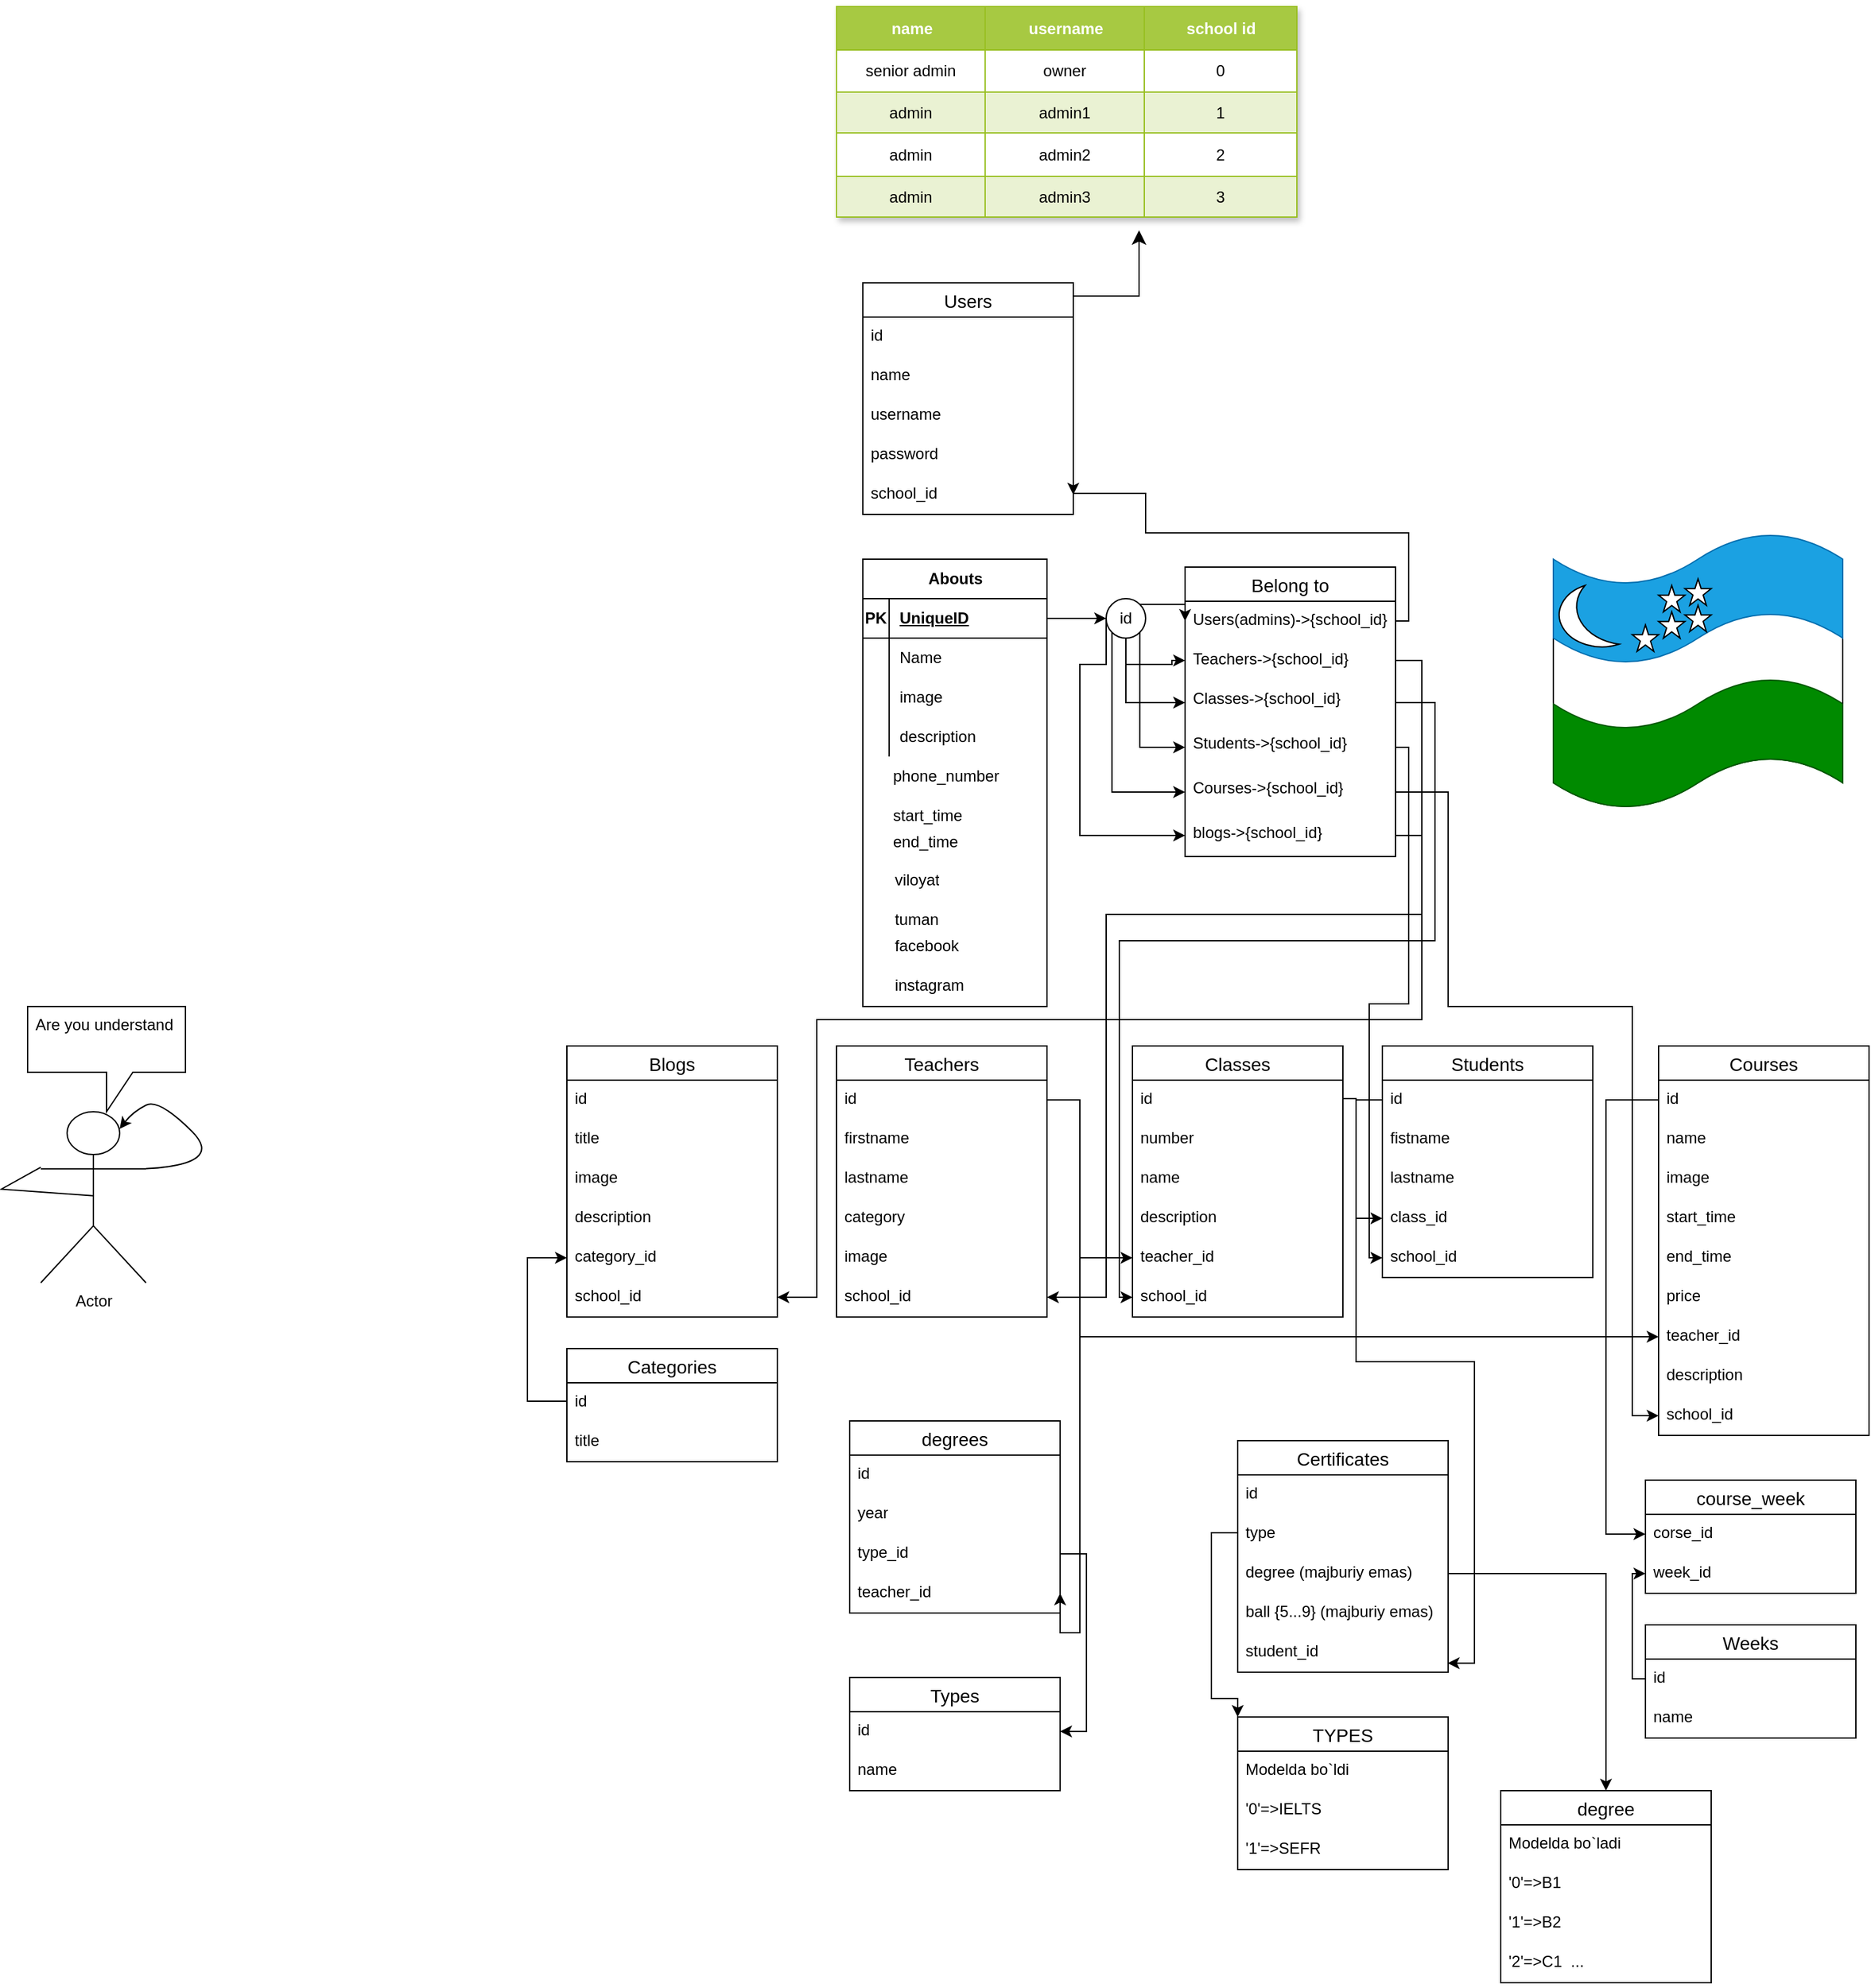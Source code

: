 <mxfile version="21.5.1" type="github">
  <diagram name="Page-1" id="LwU_bVEaTcYrUMofRP5s">
    <mxGraphModel dx="1606" dy="1495" grid="1" gridSize="10" guides="1" tooltips="1" connect="1" arrows="1" fold="1" page="1" pageScale="1" pageWidth="850" pageHeight="1100" math="0" shadow="0">
      <root>
        <mxCell id="0" />
        <mxCell id="1" parent="0" />
        <mxCell id="cDD-ko_IG0OKeNIVkfs_-1" value="Abouts" style="shape=table;startSize=30;container=1;collapsible=1;childLayout=tableLayout;fixedRows=1;rowLines=0;fontStyle=1;align=center;resizeLast=1;html=1;" parent="1" vertex="1">
          <mxGeometry x="-5" y="10" width="140" height="340" as="geometry">
            <mxRectangle x="-5" y="10" width="80" height="30" as="alternateBounds" />
          </mxGeometry>
        </mxCell>
        <mxCell id="cDD-ko_IG0OKeNIVkfs_-2" value="" style="shape=tableRow;horizontal=0;startSize=0;swimlaneHead=0;swimlaneBody=0;fillColor=none;collapsible=0;dropTarget=0;points=[[0,0.5],[1,0.5]];portConstraint=eastwest;top=0;left=0;right=0;bottom=1;" parent="cDD-ko_IG0OKeNIVkfs_-1" vertex="1">
          <mxGeometry y="30" width="140" height="30" as="geometry" />
        </mxCell>
        <mxCell id="cDD-ko_IG0OKeNIVkfs_-3" value="PK" style="shape=partialRectangle;connectable=0;fillColor=none;top=0;left=0;bottom=0;right=0;fontStyle=1;overflow=hidden;whiteSpace=wrap;html=1;" parent="cDD-ko_IG0OKeNIVkfs_-2" vertex="1">
          <mxGeometry width="20" height="30" as="geometry">
            <mxRectangle width="20" height="30" as="alternateBounds" />
          </mxGeometry>
        </mxCell>
        <mxCell id="cDD-ko_IG0OKeNIVkfs_-4" value="UniqueID" style="shape=partialRectangle;connectable=0;fillColor=none;top=0;left=0;bottom=0;right=0;align=left;spacingLeft=6;fontStyle=5;overflow=hidden;whiteSpace=wrap;html=1;" parent="cDD-ko_IG0OKeNIVkfs_-2" vertex="1">
          <mxGeometry x="20" width="120" height="30" as="geometry">
            <mxRectangle width="120" height="30" as="alternateBounds" />
          </mxGeometry>
        </mxCell>
        <mxCell id="cDD-ko_IG0OKeNIVkfs_-5" value="" style="shape=tableRow;horizontal=0;startSize=0;swimlaneHead=0;swimlaneBody=0;fillColor=none;collapsible=0;dropTarget=0;points=[[0,0.5],[1,0.5]];portConstraint=eastwest;top=0;left=0;right=0;bottom=0;" parent="cDD-ko_IG0OKeNIVkfs_-1" vertex="1">
          <mxGeometry y="60" width="140" height="30" as="geometry" />
        </mxCell>
        <mxCell id="cDD-ko_IG0OKeNIVkfs_-6" value="" style="shape=partialRectangle;connectable=0;fillColor=none;top=0;left=0;bottom=0;right=0;editable=1;overflow=hidden;whiteSpace=wrap;html=1;" parent="cDD-ko_IG0OKeNIVkfs_-5" vertex="1">
          <mxGeometry width="20" height="30" as="geometry">
            <mxRectangle width="20" height="30" as="alternateBounds" />
          </mxGeometry>
        </mxCell>
        <mxCell id="cDD-ko_IG0OKeNIVkfs_-7" value="Name" style="shape=partialRectangle;connectable=0;fillColor=none;top=0;left=0;bottom=0;right=0;align=left;spacingLeft=6;overflow=hidden;whiteSpace=wrap;html=1;" parent="cDD-ko_IG0OKeNIVkfs_-5" vertex="1">
          <mxGeometry x="20" width="120" height="30" as="geometry">
            <mxRectangle width="120" height="30" as="alternateBounds" />
          </mxGeometry>
        </mxCell>
        <mxCell id="cDD-ko_IG0OKeNIVkfs_-8" value="" style="shape=tableRow;horizontal=0;startSize=0;swimlaneHead=0;swimlaneBody=0;fillColor=none;collapsible=0;dropTarget=0;points=[[0,0.5],[1,0.5]];portConstraint=eastwest;top=0;left=0;right=0;bottom=0;" parent="cDD-ko_IG0OKeNIVkfs_-1" vertex="1">
          <mxGeometry y="90" width="140" height="30" as="geometry" />
        </mxCell>
        <mxCell id="cDD-ko_IG0OKeNIVkfs_-9" value="" style="shape=partialRectangle;connectable=0;fillColor=none;top=0;left=0;bottom=0;right=0;editable=1;overflow=hidden;whiteSpace=wrap;html=1;" parent="cDD-ko_IG0OKeNIVkfs_-8" vertex="1">
          <mxGeometry width="20" height="30" as="geometry">
            <mxRectangle width="20" height="30" as="alternateBounds" />
          </mxGeometry>
        </mxCell>
        <mxCell id="cDD-ko_IG0OKeNIVkfs_-10" value="image" style="shape=partialRectangle;connectable=0;fillColor=none;top=0;left=0;bottom=0;right=0;align=left;spacingLeft=6;overflow=hidden;whiteSpace=wrap;html=1;" parent="cDD-ko_IG0OKeNIVkfs_-8" vertex="1">
          <mxGeometry x="20" width="120" height="30" as="geometry">
            <mxRectangle width="120" height="30" as="alternateBounds" />
          </mxGeometry>
        </mxCell>
        <mxCell id="cDD-ko_IG0OKeNIVkfs_-11" value="" style="shape=tableRow;horizontal=0;startSize=0;swimlaneHead=0;swimlaneBody=0;fillColor=none;collapsible=0;dropTarget=0;points=[[0,0.5],[1,0.5]];portConstraint=eastwest;top=0;left=0;right=0;bottom=0;" parent="cDD-ko_IG0OKeNIVkfs_-1" vertex="1">
          <mxGeometry y="120" width="140" height="30" as="geometry" />
        </mxCell>
        <mxCell id="cDD-ko_IG0OKeNIVkfs_-12" value="" style="shape=partialRectangle;connectable=0;fillColor=none;top=0;left=0;bottom=0;right=0;editable=1;overflow=hidden;whiteSpace=wrap;html=1;" parent="cDD-ko_IG0OKeNIVkfs_-11" vertex="1">
          <mxGeometry width="20" height="30" as="geometry">
            <mxRectangle width="20" height="30" as="alternateBounds" />
          </mxGeometry>
        </mxCell>
        <mxCell id="cDD-ko_IG0OKeNIVkfs_-13" value="description" style="shape=partialRectangle;connectable=0;fillColor=none;top=0;left=0;bottom=0;right=0;align=left;spacingLeft=6;overflow=hidden;whiteSpace=wrap;html=1;" parent="cDD-ko_IG0OKeNIVkfs_-11" vertex="1">
          <mxGeometry x="20" width="120" height="30" as="geometry">
            <mxRectangle width="120" height="30" as="alternateBounds" />
          </mxGeometry>
        </mxCell>
        <mxCell id="cDD-ko_IG0OKeNIVkfs_-14" value="phone_number" style="shape=partialRectangle;connectable=0;fillColor=none;top=0;left=0;bottom=0;right=0;align=left;spacingLeft=6;overflow=hidden;whiteSpace=wrap;html=1;" parent="1" vertex="1">
          <mxGeometry x="10" y="160" width="150" height="30" as="geometry">
            <mxRectangle width="150" height="30" as="alternateBounds" />
          </mxGeometry>
        </mxCell>
        <mxCell id="cDD-ko_IG0OKeNIVkfs_-15" value="end_time" style="shape=partialRectangle;connectable=0;fillColor=none;top=0;left=0;bottom=0;right=0;align=left;spacingLeft=6;overflow=hidden;whiteSpace=wrap;html=1;" parent="1" vertex="1">
          <mxGeometry x="10" y="210" width="150" height="30" as="geometry">
            <mxRectangle width="150" height="30" as="alternateBounds" />
          </mxGeometry>
        </mxCell>
        <mxCell id="cDD-ko_IG0OKeNIVkfs_-16" value="start_time" style="shape=partialRectangle;connectable=0;fillColor=none;top=0;left=0;bottom=0;right=0;align=left;spacingLeft=6;overflow=hidden;whiteSpace=wrap;html=1;" parent="1" vertex="1">
          <mxGeometry x="10" y="190" width="150" height="30" as="geometry">
            <mxRectangle width="150" height="30" as="alternateBounds" />
          </mxGeometry>
        </mxCell>
        <mxCell id="cDD-ko_IG0OKeNIVkfs_-17" value="&amp;nbsp;viloyat" style="text;strokeColor=none;fillColor=none;spacingLeft=4;spacingRight=4;overflow=hidden;rotatable=0;points=[[0,0.5],[1,0.5]];portConstraint=eastwest;fontSize=12;whiteSpace=wrap;html=1;" parent="1" vertex="1">
          <mxGeometry x="10" y="240" width="110" height="30" as="geometry" />
        </mxCell>
        <mxCell id="cDD-ko_IG0OKeNIVkfs_-18" value="&amp;nbsp;tuman" style="text;strokeColor=none;fillColor=none;spacingLeft=4;spacingRight=4;overflow=hidden;rotatable=0;points=[[0,0.5],[1,0.5]];portConstraint=eastwest;fontSize=12;whiteSpace=wrap;html=1;" parent="1" vertex="1">
          <mxGeometry x="10" y="270" width="110" height="30" as="geometry" />
        </mxCell>
        <mxCell id="cDD-ko_IG0OKeNIVkfs_-19" value="&amp;nbsp;facebook" style="text;strokeColor=none;fillColor=none;spacingLeft=4;spacingRight=4;overflow=hidden;rotatable=0;points=[[0,0.5],[1,0.5]];portConstraint=eastwest;fontSize=12;whiteSpace=wrap;html=1;" parent="1" vertex="1">
          <mxGeometry x="10" y="290" width="110" height="30" as="geometry" />
        </mxCell>
        <mxCell id="cDD-ko_IG0OKeNIVkfs_-20" value="&amp;nbsp;instagram" style="text;strokeColor=none;fillColor=none;spacingLeft=4;spacingRight=4;overflow=hidden;rotatable=0;points=[[0,0.5],[1,0.5]];portConstraint=eastwest;fontSize=12;whiteSpace=wrap;html=1;" parent="1" vertex="1">
          <mxGeometry x="10" y="320" width="110" height="30" as="geometry" />
        </mxCell>
        <mxCell id="cDD-ko_IG0OKeNIVkfs_-21" value="Belong to" style="swimlane;fontStyle=0;childLayout=stackLayout;horizontal=1;startSize=26;horizontalStack=0;resizeParent=1;resizeParentMax=0;resizeLast=0;collapsible=1;marginBottom=0;align=center;fontSize=14;" parent="1" vertex="1">
          <mxGeometry x="240" y="16" width="160" height="220" as="geometry" />
        </mxCell>
        <mxCell id="cDD-ko_IG0OKeNIVkfs_-22" value="Users(admins)-&amp;gt;{school_id}" style="text;strokeColor=none;fillColor=none;spacingLeft=4;spacingRight=4;overflow=hidden;rotatable=0;points=[[0,0.5],[1,0.5]];portConstraint=eastwest;fontSize=12;whiteSpace=wrap;html=1;" parent="cDD-ko_IG0OKeNIVkfs_-21" vertex="1">
          <mxGeometry y="26" width="160" height="30" as="geometry" />
        </mxCell>
        <mxCell id="cDD-ko_IG0OKeNIVkfs_-23" value="Teachers-&amp;gt;{school_id}" style="text;strokeColor=none;fillColor=none;spacingLeft=4;spacingRight=4;overflow=hidden;rotatable=0;points=[[0,0.5],[1,0.5]];portConstraint=eastwest;fontSize=12;whiteSpace=wrap;html=1;" parent="cDD-ko_IG0OKeNIVkfs_-21" vertex="1">
          <mxGeometry y="56" width="160" height="30" as="geometry" />
        </mxCell>
        <mxCell id="cDD-ko_IG0OKeNIVkfs_-24" value="Classes-&amp;gt;{school_id}" style="text;strokeColor=none;fillColor=none;spacingLeft=4;spacingRight=4;overflow=hidden;rotatable=0;points=[[0,0.5],[1,0.5]];portConstraint=eastwest;fontSize=12;whiteSpace=wrap;html=1;" parent="cDD-ko_IG0OKeNIVkfs_-21" vertex="1">
          <mxGeometry y="86" width="160" height="34" as="geometry" />
        </mxCell>
        <mxCell id="cDD-ko_IG0OKeNIVkfs_-25" value="Students-&amp;gt;{school_id}" style="text;strokeColor=none;fillColor=none;spacingLeft=4;spacingRight=4;overflow=hidden;rotatable=0;points=[[0,0.5],[1,0.5]];portConstraint=eastwest;fontSize=12;whiteSpace=wrap;html=1;" parent="cDD-ko_IG0OKeNIVkfs_-21" vertex="1">
          <mxGeometry y="120" width="160" height="34" as="geometry" />
        </mxCell>
        <mxCell id="cDD-ko_IG0OKeNIVkfs_-26" value="Courses-&amp;gt;{school_id}" style="text;strokeColor=none;fillColor=none;spacingLeft=4;spacingRight=4;overflow=hidden;rotatable=0;points=[[0,0.5],[1,0.5]];portConstraint=eastwest;fontSize=12;whiteSpace=wrap;html=1;" parent="cDD-ko_IG0OKeNIVkfs_-21" vertex="1">
          <mxGeometry y="154" width="160" height="34" as="geometry" />
        </mxCell>
        <mxCell id="cDD-ko_IG0OKeNIVkfs_-27" value="blogs-&amp;gt;{school_id}" style="text;strokeColor=none;fillColor=none;spacingLeft=4;spacingRight=4;overflow=hidden;rotatable=0;points=[[0,0.5],[1,0.5]];portConstraint=eastwest;fontSize=12;whiteSpace=wrap;html=1;" parent="cDD-ko_IG0OKeNIVkfs_-21" vertex="1">
          <mxGeometry y="188" width="160" height="32" as="geometry" />
        </mxCell>
        <mxCell id="cDD-ko_IG0OKeNIVkfs_-28" style="edgeStyle=orthogonalEdgeStyle;rounded=0;orthogonalLoop=1;jettySize=auto;html=1;exitX=1;exitY=0;exitDx=0;exitDy=0;entryX=0;entryY=0.5;entryDx=0;entryDy=0;" parent="1" source="cDD-ko_IG0OKeNIVkfs_-34" target="cDD-ko_IG0OKeNIVkfs_-22" edge="1">
          <mxGeometry relative="1" as="geometry">
            <Array as="points">
              <mxPoint x="240" y="44" />
            </Array>
          </mxGeometry>
        </mxCell>
        <mxCell id="cDD-ko_IG0OKeNIVkfs_-29" style="edgeStyle=orthogonalEdgeStyle;rounded=0;orthogonalLoop=1;jettySize=auto;html=1;entryX=0;entryY=0.5;entryDx=0;entryDy=0;" parent="1" source="cDD-ko_IG0OKeNIVkfs_-34" target="cDD-ko_IG0OKeNIVkfs_-23" edge="1">
          <mxGeometry relative="1" as="geometry" />
        </mxCell>
        <mxCell id="cDD-ko_IG0OKeNIVkfs_-30" style="edgeStyle=orthogonalEdgeStyle;rounded=0;orthogonalLoop=1;jettySize=auto;html=1;exitX=1;exitY=1;exitDx=0;exitDy=0;entryX=0;entryY=0.5;entryDx=0;entryDy=0;" parent="1" source="cDD-ko_IG0OKeNIVkfs_-34" target="cDD-ko_IG0OKeNIVkfs_-25" edge="1">
          <mxGeometry relative="1" as="geometry" />
        </mxCell>
        <mxCell id="cDD-ko_IG0OKeNIVkfs_-31" style="edgeStyle=orthogonalEdgeStyle;rounded=0;orthogonalLoop=1;jettySize=auto;html=1;exitX=0.5;exitY=1;exitDx=0;exitDy=0;entryX=0;entryY=0.5;entryDx=0;entryDy=0;" parent="1" source="cDD-ko_IG0OKeNIVkfs_-34" target="cDD-ko_IG0OKeNIVkfs_-24" edge="1">
          <mxGeometry relative="1" as="geometry" />
        </mxCell>
        <mxCell id="cDD-ko_IG0OKeNIVkfs_-32" style="edgeStyle=orthogonalEdgeStyle;rounded=0;orthogonalLoop=1;jettySize=auto;html=1;exitX=0;exitY=1;exitDx=0;exitDy=0;entryX=0;entryY=0.5;entryDx=0;entryDy=0;" parent="1" source="cDD-ko_IG0OKeNIVkfs_-34" target="cDD-ko_IG0OKeNIVkfs_-26" edge="1">
          <mxGeometry relative="1" as="geometry">
            <mxPoint x="170.003" y="79.997" as="sourcePoint" />
            <mxPoint x="335.61" y="229.39" as="targetPoint" />
          </mxGeometry>
        </mxCell>
        <mxCell id="cDD-ko_IG0OKeNIVkfs_-33" style="edgeStyle=orthogonalEdgeStyle;rounded=0;orthogonalLoop=1;jettySize=auto;html=1;exitX=0;exitY=0.5;exitDx=0;exitDy=0;entryX=0;entryY=0.5;entryDx=0;entryDy=0;" parent="1" source="cDD-ko_IG0OKeNIVkfs_-34" target="cDD-ko_IG0OKeNIVkfs_-27" edge="1">
          <mxGeometry relative="1" as="geometry">
            <Array as="points">
              <mxPoint x="180" y="90" />
              <mxPoint x="160" y="90" />
              <mxPoint x="160" y="220" />
            </Array>
          </mxGeometry>
        </mxCell>
        <mxCell id="cDD-ko_IG0OKeNIVkfs_-34" value="id" style="ellipse;whiteSpace=wrap;html=1;align=center;" parent="1" vertex="1">
          <mxGeometry x="180" y="40" width="30" height="30" as="geometry" />
        </mxCell>
        <mxCell id="cDD-ko_IG0OKeNIVkfs_-35" style="edgeStyle=orthogonalEdgeStyle;rounded=0;orthogonalLoop=1;jettySize=auto;html=1;exitX=1;exitY=0.5;exitDx=0;exitDy=0;" parent="1" source="cDD-ko_IG0OKeNIVkfs_-2" target="cDD-ko_IG0OKeNIVkfs_-34" edge="1">
          <mxGeometry relative="1" as="geometry" />
        </mxCell>
        <mxCell id="cDD-ko_IG0OKeNIVkfs_-36" value="" style="shape=partialRectangle;connectable=0;top=0;left=0;bottom=0;right=0;editable=1;overflow=hidden;whiteSpace=wrap;html=1;" parent="1" vertex="1">
          <mxGeometry x="425" y="80" width="30" height="30" as="geometry">
            <mxRectangle width="30" height="30" as="alternateBounds" />
          </mxGeometry>
        </mxCell>
        <mxCell id="cDD-ko_IG0OKeNIVkfs_-37" value="Users" style="swimlane;fontStyle=0;childLayout=stackLayout;horizontal=1;startSize=26;horizontalStack=0;resizeParent=1;resizeParentMax=0;resizeLast=0;collapsible=1;marginBottom=0;align=center;fontSize=14;" parent="1" vertex="1">
          <mxGeometry x="-5" y="-200" width="160" height="176" as="geometry" />
        </mxCell>
        <mxCell id="cDD-ko_IG0OKeNIVkfs_-38" value="id" style="text;strokeColor=none;fillColor=none;spacingLeft=4;spacingRight=4;overflow=hidden;rotatable=0;points=[[0,0.5],[1,0.5]];portConstraint=eastwest;fontSize=12;whiteSpace=wrap;html=1;" parent="cDD-ko_IG0OKeNIVkfs_-37" vertex="1">
          <mxGeometry y="26" width="160" height="30" as="geometry" />
        </mxCell>
        <mxCell id="cDD-ko_IG0OKeNIVkfs_-39" value="name" style="text;strokeColor=none;fillColor=none;spacingLeft=4;spacingRight=4;overflow=hidden;rotatable=0;points=[[0,0.5],[1,0.5]];portConstraint=eastwest;fontSize=12;whiteSpace=wrap;html=1;" parent="cDD-ko_IG0OKeNIVkfs_-37" vertex="1">
          <mxGeometry y="56" width="160" height="30" as="geometry" />
        </mxCell>
        <mxCell id="cDD-ko_IG0OKeNIVkfs_-40" value="username" style="text;strokeColor=none;fillColor=none;spacingLeft=4;spacingRight=4;overflow=hidden;rotatable=0;points=[[0,0.5],[1,0.5]];portConstraint=eastwest;fontSize=12;whiteSpace=wrap;html=1;" parent="cDD-ko_IG0OKeNIVkfs_-37" vertex="1">
          <mxGeometry y="86" width="160" height="30" as="geometry" />
        </mxCell>
        <mxCell id="cDD-ko_IG0OKeNIVkfs_-41" value="password" style="text;strokeColor=none;fillColor=none;spacingLeft=4;spacingRight=4;overflow=hidden;rotatable=0;points=[[0,0.5],[1,0.5]];portConstraint=eastwest;fontSize=12;whiteSpace=wrap;html=1;" parent="cDD-ko_IG0OKeNIVkfs_-37" vertex="1">
          <mxGeometry y="116" width="160" height="30" as="geometry" />
        </mxCell>
        <mxCell id="cDD-ko_IG0OKeNIVkfs_-42" value="school_id" style="text;strokeColor=none;fillColor=none;spacingLeft=4;spacingRight=4;overflow=hidden;rotatable=0;points=[[0,0.5],[1,0.5]];portConstraint=eastwest;fontSize=12;whiteSpace=wrap;html=1;" parent="cDD-ko_IG0OKeNIVkfs_-37" vertex="1">
          <mxGeometry y="146" width="160" height="30" as="geometry" />
        </mxCell>
        <mxCell id="cDD-ko_IG0OKeNIVkfs_-43" style="edgeStyle=orthogonalEdgeStyle;rounded=0;orthogonalLoop=1;jettySize=auto;html=1;exitX=1;exitY=0.5;exitDx=0;exitDy=0;entryX=1;entryY=0.5;entryDx=0;entryDy=0;" parent="1" source="cDD-ko_IG0OKeNIVkfs_-22" target="cDD-ko_IG0OKeNIVkfs_-42" edge="1">
          <mxGeometry relative="1" as="geometry">
            <mxPoint x="160" y="-40" as="targetPoint" />
            <Array as="points">
              <mxPoint x="410" y="57" />
              <mxPoint x="410" y="-10" />
              <mxPoint x="210" y="-10" />
              <mxPoint x="210" y="-40" />
            </Array>
          </mxGeometry>
        </mxCell>
        <mxCell id="cDD-ko_IG0OKeNIVkfs_-44" value="Teachers" style="swimlane;fontStyle=0;childLayout=stackLayout;horizontal=1;startSize=26;horizontalStack=0;resizeParent=1;resizeParentMax=0;resizeLast=0;collapsible=1;marginBottom=0;align=center;fontSize=14;" parent="1" vertex="1">
          <mxGeometry x="-25" y="380" width="160" height="206" as="geometry" />
        </mxCell>
        <mxCell id="cDD-ko_IG0OKeNIVkfs_-45" value="id" style="text;strokeColor=none;fillColor=none;spacingLeft=4;spacingRight=4;overflow=hidden;rotatable=0;points=[[0,0.5],[1,0.5]];portConstraint=eastwest;fontSize=12;whiteSpace=wrap;html=1;" parent="cDD-ko_IG0OKeNIVkfs_-44" vertex="1">
          <mxGeometry y="26" width="160" height="30" as="geometry" />
        </mxCell>
        <mxCell id="cDD-ko_IG0OKeNIVkfs_-46" value="firstname" style="text;strokeColor=none;fillColor=none;spacingLeft=4;spacingRight=4;overflow=hidden;rotatable=0;points=[[0,0.5],[1,0.5]];portConstraint=eastwest;fontSize=12;whiteSpace=wrap;html=1;" parent="cDD-ko_IG0OKeNIVkfs_-44" vertex="1">
          <mxGeometry y="56" width="160" height="30" as="geometry" />
        </mxCell>
        <mxCell id="cDD-ko_IG0OKeNIVkfs_-47" value="lastname" style="text;strokeColor=none;fillColor=none;spacingLeft=4;spacingRight=4;overflow=hidden;rotatable=0;points=[[0,0.5],[1,0.5]];portConstraint=eastwest;fontSize=12;whiteSpace=wrap;html=1;" parent="cDD-ko_IG0OKeNIVkfs_-44" vertex="1">
          <mxGeometry y="86" width="160" height="30" as="geometry" />
        </mxCell>
        <mxCell id="cDD-ko_IG0OKeNIVkfs_-48" value="category" style="text;strokeColor=none;fillColor=none;spacingLeft=4;spacingRight=4;overflow=hidden;rotatable=0;points=[[0,0.5],[1,0.5]];portConstraint=eastwest;fontSize=12;whiteSpace=wrap;html=1;" parent="cDD-ko_IG0OKeNIVkfs_-44" vertex="1">
          <mxGeometry y="116" width="160" height="30" as="geometry" />
        </mxCell>
        <mxCell id="cDD-ko_IG0OKeNIVkfs_-49" value="image" style="text;strokeColor=none;fillColor=none;spacingLeft=4;spacingRight=4;overflow=hidden;rotatable=0;points=[[0,0.5],[1,0.5]];portConstraint=eastwest;fontSize=12;whiteSpace=wrap;html=1;" parent="cDD-ko_IG0OKeNIVkfs_-44" vertex="1">
          <mxGeometry y="146" width="160" height="30" as="geometry" />
        </mxCell>
        <mxCell id="cDD-ko_IG0OKeNIVkfs_-50" value="school_id" style="text;strokeColor=none;fillColor=none;spacingLeft=4;spacingRight=4;overflow=hidden;rotatable=0;points=[[0,0.5],[1,0.5]];portConstraint=eastwest;fontSize=12;whiteSpace=wrap;html=1;" parent="cDD-ko_IG0OKeNIVkfs_-44" vertex="1">
          <mxGeometry y="176" width="160" height="30" as="geometry" />
        </mxCell>
        <mxCell id="cDD-ko_IG0OKeNIVkfs_-51" style="edgeStyle=orthogonalEdgeStyle;rounded=0;orthogonalLoop=1;jettySize=auto;html=1;exitX=1;exitY=0.5;exitDx=0;exitDy=0;entryX=1;entryY=0.5;entryDx=0;entryDy=0;" parent="1" source="cDD-ko_IG0OKeNIVkfs_-23" target="cDD-ko_IG0OKeNIVkfs_-50" edge="1">
          <mxGeometry relative="1" as="geometry">
            <mxPoint x="180" y="570" as="targetPoint" />
            <Array as="points">
              <mxPoint x="420" y="87" />
              <mxPoint x="420" y="280" />
              <mxPoint x="180" y="280" />
              <mxPoint x="180" y="571" />
            </Array>
          </mxGeometry>
        </mxCell>
        <mxCell id="cDD-ko_IG0OKeNIVkfs_-52" value="Students" style="swimlane;fontStyle=0;childLayout=stackLayout;horizontal=1;startSize=26;horizontalStack=0;resizeParent=1;resizeParentMax=0;resizeLast=0;collapsible=1;marginBottom=0;align=center;fontSize=14;" parent="1" vertex="1">
          <mxGeometry x="390" y="380" width="160" height="176" as="geometry" />
        </mxCell>
        <mxCell id="cDD-ko_IG0OKeNIVkfs_-53" value="id" style="text;strokeColor=none;fillColor=none;spacingLeft=4;spacingRight=4;overflow=hidden;rotatable=0;points=[[0,0.5],[1,0.5]];portConstraint=eastwest;fontSize=12;whiteSpace=wrap;html=1;" parent="cDD-ko_IG0OKeNIVkfs_-52" vertex="1">
          <mxGeometry y="26" width="160" height="30" as="geometry" />
        </mxCell>
        <mxCell id="cDD-ko_IG0OKeNIVkfs_-54" value="fistname" style="text;strokeColor=none;fillColor=none;spacingLeft=4;spacingRight=4;overflow=hidden;rotatable=0;points=[[0,0.5],[1,0.5]];portConstraint=eastwest;fontSize=12;whiteSpace=wrap;html=1;" parent="cDD-ko_IG0OKeNIVkfs_-52" vertex="1">
          <mxGeometry y="56" width="160" height="30" as="geometry" />
        </mxCell>
        <mxCell id="cDD-ko_IG0OKeNIVkfs_-55" value="lastname" style="text;strokeColor=none;fillColor=none;spacingLeft=4;spacingRight=4;overflow=hidden;rotatable=0;points=[[0,0.5],[1,0.5]];portConstraint=eastwest;fontSize=12;whiteSpace=wrap;html=1;" parent="cDD-ko_IG0OKeNIVkfs_-52" vertex="1">
          <mxGeometry y="86" width="160" height="30" as="geometry" />
        </mxCell>
        <mxCell id="cDD-ko_IG0OKeNIVkfs_-56" value="class_id" style="text;strokeColor=none;fillColor=none;spacingLeft=4;spacingRight=4;overflow=hidden;rotatable=0;points=[[0,0.5],[1,0.5]];portConstraint=eastwest;fontSize=12;whiteSpace=wrap;html=1;" parent="cDD-ko_IG0OKeNIVkfs_-52" vertex="1">
          <mxGeometry y="116" width="160" height="30" as="geometry" />
        </mxCell>
        <mxCell id="cDD-ko_IG0OKeNIVkfs_-57" value="school_id" style="text;strokeColor=none;fillColor=none;spacingLeft=4;spacingRight=4;overflow=hidden;rotatable=0;points=[[0,0.5],[1,0.5]];portConstraint=eastwest;fontSize=12;whiteSpace=wrap;html=1;" parent="cDD-ko_IG0OKeNIVkfs_-52" vertex="1">
          <mxGeometry y="146" width="160" height="30" as="geometry" />
        </mxCell>
        <mxCell id="cDD-ko_IG0OKeNIVkfs_-58" value="Classes" style="swimlane;fontStyle=0;childLayout=stackLayout;horizontal=1;startSize=26;horizontalStack=0;resizeParent=1;resizeParentMax=0;resizeLast=0;collapsible=1;marginBottom=0;align=center;fontSize=14;" parent="1" vertex="1">
          <mxGeometry x="200" y="380" width="160" height="206" as="geometry" />
        </mxCell>
        <mxCell id="cDD-ko_IG0OKeNIVkfs_-59" value="id" style="text;strokeColor=none;fillColor=none;spacingLeft=4;spacingRight=4;overflow=hidden;rotatable=0;points=[[0,0.5],[1,0.5]];portConstraint=eastwest;fontSize=12;whiteSpace=wrap;html=1;" parent="cDD-ko_IG0OKeNIVkfs_-58" vertex="1">
          <mxGeometry y="26" width="160" height="30" as="geometry" />
        </mxCell>
        <mxCell id="cDD-ko_IG0OKeNIVkfs_-60" value="number" style="text;strokeColor=none;fillColor=none;spacingLeft=4;spacingRight=4;overflow=hidden;rotatable=0;points=[[0,0.5],[1,0.5]];portConstraint=eastwest;fontSize=12;whiteSpace=wrap;html=1;" parent="cDD-ko_IG0OKeNIVkfs_-58" vertex="1">
          <mxGeometry y="56" width="160" height="30" as="geometry" />
        </mxCell>
        <mxCell id="cDD-ko_IG0OKeNIVkfs_-61" value="name" style="text;strokeColor=none;fillColor=none;spacingLeft=4;spacingRight=4;overflow=hidden;rotatable=0;points=[[0,0.5],[1,0.5]];portConstraint=eastwest;fontSize=12;whiteSpace=wrap;html=1;" parent="cDD-ko_IG0OKeNIVkfs_-58" vertex="1">
          <mxGeometry y="86" width="160" height="30" as="geometry" />
        </mxCell>
        <mxCell id="cDD-ko_IG0OKeNIVkfs_-62" value="description" style="text;strokeColor=none;fillColor=none;spacingLeft=4;spacingRight=4;overflow=hidden;rotatable=0;points=[[0,0.5],[1,0.5]];portConstraint=eastwest;fontSize=12;whiteSpace=wrap;html=1;" parent="cDD-ko_IG0OKeNIVkfs_-58" vertex="1">
          <mxGeometry y="116" width="160" height="30" as="geometry" />
        </mxCell>
        <mxCell id="cDD-ko_IG0OKeNIVkfs_-63" value="teacher_id" style="text;strokeColor=none;fillColor=none;spacingLeft=4;spacingRight=4;overflow=hidden;rotatable=0;points=[[0,0.5],[1,0.5]];portConstraint=eastwest;fontSize=12;whiteSpace=wrap;html=1;" parent="cDD-ko_IG0OKeNIVkfs_-58" vertex="1">
          <mxGeometry y="146" width="160" height="30" as="geometry" />
        </mxCell>
        <mxCell id="cDD-ko_IG0OKeNIVkfs_-64" value="school_id" style="text;strokeColor=none;fillColor=none;spacingLeft=4;spacingRight=4;overflow=hidden;rotatable=0;points=[[0,0.5],[1,0.5]];portConstraint=eastwest;fontSize=12;whiteSpace=wrap;html=1;" parent="cDD-ko_IG0OKeNIVkfs_-58" vertex="1">
          <mxGeometry y="176" width="160" height="30" as="geometry" />
        </mxCell>
        <mxCell id="cDD-ko_IG0OKeNIVkfs_-65" style="edgeStyle=orthogonalEdgeStyle;rounded=0;orthogonalLoop=1;jettySize=auto;html=1;exitX=1;exitY=0.5;exitDx=0;exitDy=0;entryX=0;entryY=0.5;entryDx=0;entryDy=0;" parent="1" source="cDD-ko_IG0OKeNIVkfs_-24" target="cDD-ko_IG0OKeNIVkfs_-64" edge="1">
          <mxGeometry relative="1" as="geometry">
            <Array as="points">
              <mxPoint x="430" y="119" />
              <mxPoint x="430" y="300" />
              <mxPoint x="190" y="300" />
              <mxPoint x="190" y="571" />
            </Array>
          </mxGeometry>
        </mxCell>
        <mxCell id="cDD-ko_IG0OKeNIVkfs_-66" style="edgeStyle=orthogonalEdgeStyle;rounded=0;orthogonalLoop=1;jettySize=auto;html=1;exitX=1;exitY=0.5;exitDx=0;exitDy=0;entryX=0;entryY=0.5;entryDx=0;entryDy=0;" parent="1" source="cDD-ko_IG0OKeNIVkfs_-45" target="cDD-ko_IG0OKeNIVkfs_-63" edge="1">
          <mxGeometry relative="1" as="geometry">
            <Array as="points">
              <mxPoint x="160" y="421" />
              <mxPoint x="160" y="541" />
            </Array>
          </mxGeometry>
        </mxCell>
        <mxCell id="cDD-ko_IG0OKeNIVkfs_-67" style="edgeStyle=orthogonalEdgeStyle;rounded=0;orthogonalLoop=1;jettySize=auto;html=1;exitX=1;exitY=0.5;exitDx=0;exitDy=0;entryX=0;entryY=0.5;entryDx=0;entryDy=0;" parent="1" source="cDD-ko_IG0OKeNIVkfs_-59" target="cDD-ko_IG0OKeNIVkfs_-56" edge="1">
          <mxGeometry relative="1" as="geometry">
            <Array as="points">
              <mxPoint x="360" y="420" />
              <mxPoint x="370" y="420" />
              <mxPoint x="370" y="511" />
            </Array>
          </mxGeometry>
        </mxCell>
        <mxCell id="cDD-ko_IG0OKeNIVkfs_-68" value="Courses" style="swimlane;fontStyle=0;childLayout=stackLayout;horizontal=1;startSize=26;horizontalStack=0;resizeParent=1;resizeParentMax=0;resizeLast=0;collapsible=1;marginBottom=0;align=center;fontSize=14;" parent="1" vertex="1">
          <mxGeometry x="600" y="380" width="160" height="296" as="geometry" />
        </mxCell>
        <mxCell id="cDD-ko_IG0OKeNIVkfs_-69" value="id" style="text;strokeColor=none;fillColor=none;spacingLeft=4;spacingRight=4;overflow=hidden;rotatable=0;points=[[0,0.5],[1,0.5]];portConstraint=eastwest;fontSize=12;whiteSpace=wrap;html=1;" parent="cDD-ko_IG0OKeNIVkfs_-68" vertex="1">
          <mxGeometry y="26" width="160" height="30" as="geometry" />
        </mxCell>
        <mxCell id="cDD-ko_IG0OKeNIVkfs_-70" value="name" style="text;strokeColor=none;fillColor=none;spacingLeft=4;spacingRight=4;overflow=hidden;rotatable=0;points=[[0,0.5],[1,0.5]];portConstraint=eastwest;fontSize=12;whiteSpace=wrap;html=1;" parent="cDD-ko_IG0OKeNIVkfs_-68" vertex="1">
          <mxGeometry y="56" width="160" height="30" as="geometry" />
        </mxCell>
        <mxCell id="cDD-ko_IG0OKeNIVkfs_-71" value="image" style="text;strokeColor=none;fillColor=none;spacingLeft=4;spacingRight=4;overflow=hidden;rotatable=0;points=[[0,0.5],[1,0.5]];portConstraint=eastwest;fontSize=12;whiteSpace=wrap;html=1;" parent="cDD-ko_IG0OKeNIVkfs_-68" vertex="1">
          <mxGeometry y="86" width="160" height="30" as="geometry" />
        </mxCell>
        <mxCell id="cDD-ko_IG0OKeNIVkfs_-72" value="start_time" style="text;strokeColor=none;fillColor=none;spacingLeft=4;spacingRight=4;overflow=hidden;rotatable=0;points=[[0,0.5],[1,0.5]];portConstraint=eastwest;fontSize=12;whiteSpace=wrap;html=1;" parent="cDD-ko_IG0OKeNIVkfs_-68" vertex="1">
          <mxGeometry y="116" width="160" height="30" as="geometry" />
        </mxCell>
        <mxCell id="cDD-ko_IG0OKeNIVkfs_-73" value="end_time" style="text;strokeColor=none;fillColor=none;spacingLeft=4;spacingRight=4;overflow=hidden;rotatable=0;points=[[0,0.5],[1,0.5]];portConstraint=eastwest;fontSize=12;whiteSpace=wrap;html=1;" parent="cDD-ko_IG0OKeNIVkfs_-68" vertex="1">
          <mxGeometry y="146" width="160" height="30" as="geometry" />
        </mxCell>
        <mxCell id="cDD-ko_IG0OKeNIVkfs_-74" value="price" style="text;strokeColor=none;fillColor=none;spacingLeft=4;spacingRight=4;overflow=hidden;rotatable=0;points=[[0,0.5],[1,0.5]];portConstraint=eastwest;fontSize=12;whiteSpace=wrap;html=1;" parent="cDD-ko_IG0OKeNIVkfs_-68" vertex="1">
          <mxGeometry y="176" width="160" height="30" as="geometry" />
        </mxCell>
        <mxCell id="cDD-ko_IG0OKeNIVkfs_-75" value="teacher_id" style="text;strokeColor=none;fillColor=none;spacingLeft=4;spacingRight=4;overflow=hidden;rotatable=0;points=[[0,0.5],[1,0.5]];portConstraint=eastwest;fontSize=12;whiteSpace=wrap;html=1;" parent="cDD-ko_IG0OKeNIVkfs_-68" vertex="1">
          <mxGeometry y="206" width="160" height="30" as="geometry" />
        </mxCell>
        <mxCell id="cDD-ko_IG0OKeNIVkfs_-76" value="description" style="text;strokeColor=none;fillColor=none;spacingLeft=4;spacingRight=4;overflow=hidden;rotatable=0;points=[[0,0.5],[1,0.5]];portConstraint=eastwest;fontSize=12;whiteSpace=wrap;html=1;" parent="cDD-ko_IG0OKeNIVkfs_-68" vertex="1">
          <mxGeometry y="236" width="160" height="30" as="geometry" />
        </mxCell>
        <mxCell id="cDD-ko_IG0OKeNIVkfs_-77" value="school_id" style="text;strokeColor=none;fillColor=none;spacingLeft=4;spacingRight=4;overflow=hidden;rotatable=0;points=[[0,0.5],[1,0.5]];portConstraint=eastwest;fontSize=12;whiteSpace=wrap;html=1;" parent="cDD-ko_IG0OKeNIVkfs_-68" vertex="1">
          <mxGeometry y="266" width="160" height="30" as="geometry" />
        </mxCell>
        <mxCell id="cDD-ko_IG0OKeNIVkfs_-78" style="edgeStyle=orthogonalEdgeStyle;rounded=0;orthogonalLoop=1;jettySize=auto;html=1;exitX=1;exitY=0.5;exitDx=0;exitDy=0;entryX=0;entryY=0.5;entryDx=0;entryDy=0;" parent="1" source="cDD-ko_IG0OKeNIVkfs_-25" target="cDD-ko_IG0OKeNIVkfs_-57" edge="1">
          <mxGeometry relative="1" as="geometry">
            <Array as="points">
              <mxPoint x="410" y="153" />
              <mxPoint x="410" y="348" />
              <mxPoint x="380" y="348" />
              <mxPoint x="380" y="541" />
            </Array>
          </mxGeometry>
        </mxCell>
        <mxCell id="cDD-ko_IG0OKeNIVkfs_-79" style="edgeStyle=orthogonalEdgeStyle;rounded=0;orthogonalLoop=1;jettySize=auto;html=1;exitX=1;exitY=0.5;exitDx=0;exitDy=0;entryX=0;entryY=0.5;entryDx=0;entryDy=0;" parent="1" source="cDD-ko_IG0OKeNIVkfs_-26" target="cDD-ko_IG0OKeNIVkfs_-77" edge="1">
          <mxGeometry relative="1" as="geometry">
            <Array as="points">
              <mxPoint x="440" y="187" />
              <mxPoint x="440" y="350" />
              <mxPoint x="580" y="350" />
              <mxPoint x="580" y="661" />
            </Array>
          </mxGeometry>
        </mxCell>
        <mxCell id="cDD-ko_IG0OKeNIVkfs_-80" style="edgeStyle=orthogonalEdgeStyle;rounded=0;orthogonalLoop=1;jettySize=auto;html=1;exitX=1;exitY=0.5;exitDx=0;exitDy=0;entryX=0;entryY=0.5;entryDx=0;entryDy=0;" parent="1" source="cDD-ko_IG0OKeNIVkfs_-45" target="cDD-ko_IG0OKeNIVkfs_-75" edge="1">
          <mxGeometry relative="1" as="geometry">
            <Array as="points">
              <mxPoint x="160" y="421" />
              <mxPoint x="160" y="601" />
            </Array>
          </mxGeometry>
        </mxCell>
        <mxCell id="cDD-ko_IG0OKeNIVkfs_-81" value="Blogs" style="swimlane;fontStyle=0;childLayout=stackLayout;horizontal=1;startSize=26;horizontalStack=0;resizeParent=1;resizeParentMax=0;resizeLast=0;collapsible=1;marginBottom=0;align=center;fontSize=14;" parent="1" vertex="1">
          <mxGeometry x="-230" y="380" width="160" height="206" as="geometry" />
        </mxCell>
        <mxCell id="cDD-ko_IG0OKeNIVkfs_-82" value="id" style="text;strokeColor=none;fillColor=none;spacingLeft=4;spacingRight=4;overflow=hidden;rotatable=0;points=[[0,0.5],[1,0.5]];portConstraint=eastwest;fontSize=12;whiteSpace=wrap;html=1;" parent="cDD-ko_IG0OKeNIVkfs_-81" vertex="1">
          <mxGeometry y="26" width="160" height="30" as="geometry" />
        </mxCell>
        <mxCell id="cDD-ko_IG0OKeNIVkfs_-83" value="title" style="text;strokeColor=none;fillColor=none;spacingLeft=4;spacingRight=4;overflow=hidden;rotatable=0;points=[[0,0.5],[1,0.5]];portConstraint=eastwest;fontSize=12;whiteSpace=wrap;html=1;" parent="cDD-ko_IG0OKeNIVkfs_-81" vertex="1">
          <mxGeometry y="56" width="160" height="30" as="geometry" />
        </mxCell>
        <mxCell id="cDD-ko_IG0OKeNIVkfs_-84" value="image" style="text;strokeColor=none;fillColor=none;spacingLeft=4;spacingRight=4;overflow=hidden;rotatable=0;points=[[0,0.5],[1,0.5]];portConstraint=eastwest;fontSize=12;whiteSpace=wrap;html=1;" parent="cDD-ko_IG0OKeNIVkfs_-81" vertex="1">
          <mxGeometry y="86" width="160" height="30" as="geometry" />
        </mxCell>
        <mxCell id="cDD-ko_IG0OKeNIVkfs_-85" value="description" style="text;strokeColor=none;fillColor=none;spacingLeft=4;spacingRight=4;overflow=hidden;rotatable=0;points=[[0,0.5],[1,0.5]];portConstraint=eastwest;fontSize=12;whiteSpace=wrap;html=1;" parent="cDD-ko_IG0OKeNIVkfs_-81" vertex="1">
          <mxGeometry y="116" width="160" height="30" as="geometry" />
        </mxCell>
        <mxCell id="cDD-ko_IG0OKeNIVkfs_-86" value="category_id" style="text;strokeColor=none;fillColor=none;spacingLeft=4;spacingRight=4;overflow=hidden;rotatable=0;points=[[0,0.5],[1,0.5]];portConstraint=eastwest;fontSize=12;whiteSpace=wrap;html=1;" parent="cDD-ko_IG0OKeNIVkfs_-81" vertex="1">
          <mxGeometry y="146" width="160" height="30" as="geometry" />
        </mxCell>
        <mxCell id="cDD-ko_IG0OKeNIVkfs_-87" value="school_id" style="text;strokeColor=none;fillColor=none;spacingLeft=4;spacingRight=4;overflow=hidden;rotatable=0;points=[[0,0.5],[1,0.5]];portConstraint=eastwest;fontSize=12;whiteSpace=wrap;html=1;" parent="cDD-ko_IG0OKeNIVkfs_-81" vertex="1">
          <mxGeometry y="176" width="160" height="30" as="geometry" />
        </mxCell>
        <mxCell id="cDD-ko_IG0OKeNIVkfs_-88" style="edgeStyle=orthogonalEdgeStyle;rounded=0;orthogonalLoop=1;jettySize=auto;html=1;exitX=1;exitY=0.5;exitDx=0;exitDy=0;entryX=1;entryY=0.5;entryDx=0;entryDy=0;" parent="1" source="cDD-ko_IG0OKeNIVkfs_-27" target="cDD-ko_IG0OKeNIVkfs_-87" edge="1">
          <mxGeometry relative="1" as="geometry">
            <mxPoint x="-70" y="530" as="targetPoint" />
            <Array as="points">
              <mxPoint x="420" y="220" />
              <mxPoint x="420" y="360" />
              <mxPoint x="-40" y="360" />
              <mxPoint x="-40" y="571" />
            </Array>
          </mxGeometry>
        </mxCell>
        <mxCell id="cDD-ko_IG0OKeNIVkfs_-89" value="Categories" style="swimlane;fontStyle=0;childLayout=stackLayout;horizontal=1;startSize=26;horizontalStack=0;resizeParent=1;resizeParentMax=0;resizeLast=0;collapsible=1;marginBottom=0;align=center;fontSize=14;" parent="1" vertex="1">
          <mxGeometry x="-230" y="610" width="160" height="86" as="geometry" />
        </mxCell>
        <mxCell id="cDD-ko_IG0OKeNIVkfs_-90" value="id" style="text;strokeColor=none;fillColor=none;spacingLeft=4;spacingRight=4;overflow=hidden;rotatable=0;points=[[0,0.5],[1,0.5]];portConstraint=eastwest;fontSize=12;whiteSpace=wrap;html=1;" parent="cDD-ko_IG0OKeNIVkfs_-89" vertex="1">
          <mxGeometry y="26" width="160" height="30" as="geometry" />
        </mxCell>
        <mxCell id="cDD-ko_IG0OKeNIVkfs_-91" value="title" style="text;strokeColor=none;fillColor=none;spacingLeft=4;spacingRight=4;overflow=hidden;rotatable=0;points=[[0,0.5],[1,0.5]];portConstraint=eastwest;fontSize=12;whiteSpace=wrap;html=1;" parent="cDD-ko_IG0OKeNIVkfs_-89" vertex="1">
          <mxGeometry y="56" width="160" height="30" as="geometry" />
        </mxCell>
        <mxCell id="cDD-ko_IG0OKeNIVkfs_-92" style="edgeStyle=orthogonalEdgeStyle;rounded=0;orthogonalLoop=1;jettySize=auto;html=1;entryX=0;entryY=0.5;entryDx=0;entryDy=0;exitX=0;exitY=0.5;exitDx=0;exitDy=0;" parent="1" source="cDD-ko_IG0OKeNIVkfs_-90" target="cDD-ko_IG0OKeNIVkfs_-86" edge="1">
          <mxGeometry relative="1" as="geometry">
            <mxPoint x="-200" y="641" as="sourcePoint" />
            <Array as="points">
              <mxPoint x="-230" y="650" />
              <mxPoint x="-260" y="650" />
              <mxPoint x="-260" y="541" />
            </Array>
          </mxGeometry>
        </mxCell>
        <mxCell id="cDD-ko_IG0OKeNIVkfs_-93" value="Weeks" style="swimlane;fontStyle=0;childLayout=stackLayout;horizontal=1;startSize=26;horizontalStack=0;resizeParent=1;resizeParentMax=0;resizeLast=0;collapsible=1;marginBottom=0;align=center;fontSize=14;" parent="1" vertex="1">
          <mxGeometry x="590" y="820" width="160" height="86" as="geometry" />
        </mxCell>
        <mxCell id="cDD-ko_IG0OKeNIVkfs_-94" value="id" style="text;strokeColor=none;fillColor=none;spacingLeft=4;spacingRight=4;overflow=hidden;rotatable=0;points=[[0,0.5],[1,0.5]];portConstraint=eastwest;fontSize=12;whiteSpace=wrap;html=1;" parent="cDD-ko_IG0OKeNIVkfs_-93" vertex="1">
          <mxGeometry y="26" width="160" height="30" as="geometry" />
        </mxCell>
        <mxCell id="cDD-ko_IG0OKeNIVkfs_-95" value="name" style="text;strokeColor=none;fillColor=none;spacingLeft=4;spacingRight=4;overflow=hidden;rotatable=0;points=[[0,0.5],[1,0.5]];portConstraint=eastwest;fontSize=12;whiteSpace=wrap;html=1;" parent="cDD-ko_IG0OKeNIVkfs_-93" vertex="1">
          <mxGeometry y="56" width="160" height="30" as="geometry" />
        </mxCell>
        <mxCell id="cDD-ko_IG0OKeNIVkfs_-96" value="course_week" style="swimlane;fontStyle=0;childLayout=stackLayout;horizontal=1;startSize=26;horizontalStack=0;resizeParent=1;resizeParentMax=0;resizeLast=0;collapsible=1;marginBottom=0;align=center;fontSize=14;" parent="1" vertex="1">
          <mxGeometry x="590" y="710" width="160" height="86" as="geometry" />
        </mxCell>
        <mxCell id="cDD-ko_IG0OKeNIVkfs_-97" value="corse_id" style="text;strokeColor=none;fillColor=none;spacingLeft=4;spacingRight=4;overflow=hidden;rotatable=0;points=[[0,0.5],[1,0.5]];portConstraint=eastwest;fontSize=12;whiteSpace=wrap;html=1;" parent="cDD-ko_IG0OKeNIVkfs_-96" vertex="1">
          <mxGeometry y="26" width="160" height="30" as="geometry" />
        </mxCell>
        <mxCell id="cDD-ko_IG0OKeNIVkfs_-98" value="week_id" style="text;strokeColor=none;fillColor=none;spacingLeft=4;spacingRight=4;overflow=hidden;rotatable=0;points=[[0,0.5],[1,0.5]];portConstraint=eastwest;fontSize=12;whiteSpace=wrap;html=1;" parent="cDD-ko_IG0OKeNIVkfs_-96" vertex="1">
          <mxGeometry y="56" width="160" height="30" as="geometry" />
        </mxCell>
        <mxCell id="cDD-ko_IG0OKeNIVkfs_-99" style="edgeStyle=orthogonalEdgeStyle;rounded=0;orthogonalLoop=1;jettySize=auto;html=1;exitX=0;exitY=0.5;exitDx=0;exitDy=0;entryX=0;entryY=0.5;entryDx=0;entryDy=0;" parent="1" source="cDD-ko_IG0OKeNIVkfs_-69" target="cDD-ko_IG0OKeNIVkfs_-97" edge="1">
          <mxGeometry relative="1" as="geometry">
            <mxPoint x="500" y="630" as="targetPoint" />
            <Array as="points">
              <mxPoint x="560" y="421" />
              <mxPoint x="560" y="751" />
            </Array>
          </mxGeometry>
        </mxCell>
        <mxCell id="cDD-ko_IG0OKeNIVkfs_-100" style="edgeStyle=orthogonalEdgeStyle;rounded=0;orthogonalLoop=1;jettySize=auto;html=1;exitX=0;exitY=0.5;exitDx=0;exitDy=0;entryX=0;entryY=0.5;entryDx=0;entryDy=0;" parent="1" source="cDD-ko_IG0OKeNIVkfs_-94" target="cDD-ko_IG0OKeNIVkfs_-98" edge="1">
          <mxGeometry relative="1" as="geometry">
            <Array as="points">
              <mxPoint x="580" y="861" />
              <mxPoint x="580" y="781" />
            </Array>
          </mxGeometry>
        </mxCell>
        <mxCell id="cDD-ko_IG0OKeNIVkfs_-101" value="degrees" style="swimlane;fontStyle=0;childLayout=stackLayout;horizontal=1;startSize=26;horizontalStack=0;resizeParent=1;resizeParentMax=0;resizeLast=0;collapsible=1;marginBottom=0;align=center;fontSize=14;" parent="1" vertex="1">
          <mxGeometry x="-15" y="665" width="160" height="146" as="geometry">
            <mxRectangle x="-15" y="665" width="110" height="30" as="alternateBounds" />
          </mxGeometry>
        </mxCell>
        <mxCell id="cDD-ko_IG0OKeNIVkfs_-102" value="id" style="text;strokeColor=none;fillColor=none;spacingLeft=4;spacingRight=4;overflow=hidden;rotatable=0;points=[[0,0.5],[1,0.5]];portConstraint=eastwest;fontSize=12;whiteSpace=wrap;html=1;" parent="cDD-ko_IG0OKeNIVkfs_-101" vertex="1">
          <mxGeometry y="26" width="160" height="30" as="geometry" />
        </mxCell>
        <mxCell id="cDD-ko_IG0OKeNIVkfs_-104" value="year" style="text;strokeColor=none;fillColor=none;spacingLeft=4;spacingRight=4;overflow=hidden;rotatable=0;points=[[0,0.5],[1,0.5]];portConstraint=eastwest;fontSize=12;whiteSpace=wrap;html=1;" parent="cDD-ko_IG0OKeNIVkfs_-101" vertex="1">
          <mxGeometry y="56" width="160" height="30" as="geometry" />
        </mxCell>
        <mxCell id="cDD-ko_IG0OKeNIVkfs_-105" value="type_id" style="text;strokeColor=none;fillColor=none;spacingLeft=4;spacingRight=4;overflow=hidden;rotatable=0;points=[[0,0.5],[1,0.5]];portConstraint=eastwest;fontSize=12;whiteSpace=wrap;html=1;" parent="cDD-ko_IG0OKeNIVkfs_-101" vertex="1">
          <mxGeometry y="86" width="160" height="30" as="geometry" />
        </mxCell>
        <mxCell id="cDD-ko_IG0OKeNIVkfs_-106" value="teacher_id" style="text;strokeColor=none;fillColor=none;spacingLeft=4;spacingRight=4;overflow=hidden;rotatable=0;points=[[0,0.5],[1,0.5]];portConstraint=eastwest;fontSize=12;whiteSpace=wrap;html=1;" parent="cDD-ko_IG0OKeNIVkfs_-101" vertex="1">
          <mxGeometry y="116" width="160" height="30" as="geometry" />
        </mxCell>
        <mxCell id="cDD-ko_IG0OKeNIVkfs_-107" value="Types" style="swimlane;fontStyle=0;childLayout=stackLayout;horizontal=1;startSize=26;horizontalStack=0;resizeParent=1;resizeParentMax=0;resizeLast=0;collapsible=1;marginBottom=0;align=center;fontSize=14;fillColor=none;" parent="1" vertex="1">
          <mxGeometry x="-15" y="860" width="160" height="86" as="geometry">
            <mxRectangle x="-15" y="860" width="80" height="30" as="alternateBounds" />
          </mxGeometry>
        </mxCell>
        <mxCell id="cDD-ko_IG0OKeNIVkfs_-108" value="id" style="text;strokeColor=none;fillColor=none;spacingLeft=4;spacingRight=4;overflow=hidden;rotatable=0;points=[[0,0.5],[1,0.5]];portConstraint=eastwest;fontSize=12;whiteSpace=wrap;html=1;" parent="cDD-ko_IG0OKeNIVkfs_-107" vertex="1">
          <mxGeometry y="26" width="160" height="30" as="geometry" />
        </mxCell>
        <mxCell id="cDD-ko_IG0OKeNIVkfs_-109" value="name" style="text;strokeColor=none;fillColor=none;spacingLeft=4;spacingRight=4;overflow=hidden;rotatable=0;points=[[0,0.5],[1,0.5]];portConstraint=eastwest;fontSize=12;whiteSpace=wrap;html=1;" parent="cDD-ko_IG0OKeNIVkfs_-107" vertex="1">
          <mxGeometry y="56" width="160" height="30" as="geometry" />
        </mxCell>
        <mxCell id="cDD-ko_IG0OKeNIVkfs_-110" style="edgeStyle=orthogonalEdgeStyle;rounded=0;orthogonalLoop=1;jettySize=auto;html=1;exitX=1;exitY=0.5;exitDx=0;exitDy=0;entryX=1;entryY=0.5;entryDx=0;entryDy=0;" parent="1" source="cDD-ko_IG0OKeNIVkfs_-45" target="cDD-ko_IG0OKeNIVkfs_-106" edge="1">
          <mxGeometry relative="1" as="geometry">
            <mxPoint x="170" y="812" as="targetPoint" />
            <Array as="points">
              <mxPoint x="160" y="421" />
              <mxPoint x="160" y="826" />
            </Array>
          </mxGeometry>
        </mxCell>
        <mxCell id="cDD-ko_IG0OKeNIVkfs_-111" style="edgeStyle=orthogonalEdgeStyle;rounded=0;orthogonalLoop=1;jettySize=auto;html=1;exitX=1;exitY=0.5;exitDx=0;exitDy=0;entryX=1;entryY=0.5;entryDx=0;entryDy=0;" parent="1" source="cDD-ko_IG0OKeNIVkfs_-105" target="cDD-ko_IG0OKeNIVkfs_-108" edge="1">
          <mxGeometry relative="1" as="geometry" />
        </mxCell>
        <mxCell id="cDD-ko_IG0OKeNIVkfs_-112" style="edgeStyle=orthogonalEdgeStyle;rounded=0;orthogonalLoop=1;jettySize=auto;html=1;exitX=0;exitY=0.5;exitDx=0;exitDy=0;entryX=0;entryY=0;entryDx=0;entryDy=0;" parent="1" source="cDD-ko_IG0OKeNIVkfs_-115" target="cDD-ko_IG0OKeNIVkfs_-120" edge="1">
          <mxGeometry relative="1" as="geometry">
            <Array as="points">
              <mxPoint x="260" y="750" />
              <mxPoint x="260" y="876" />
              <mxPoint x="280" y="876" />
            </Array>
          </mxGeometry>
        </mxCell>
        <mxCell id="cDD-ko_IG0OKeNIVkfs_-113" value="Certificates" style="swimlane;fontStyle=0;childLayout=stackLayout;horizontal=1;startSize=26;horizontalStack=0;resizeParent=1;resizeParentMax=0;resizeLast=0;collapsible=1;marginBottom=0;align=center;fontSize=14;" parent="1" vertex="1">
          <mxGeometry x="280" y="680" width="160" height="176" as="geometry" />
        </mxCell>
        <mxCell id="cDD-ko_IG0OKeNIVkfs_-114" value="id" style="text;strokeColor=none;fillColor=none;spacingLeft=4;spacingRight=4;overflow=hidden;rotatable=0;points=[[0,0.5],[1,0.5]];portConstraint=eastwest;fontSize=12;whiteSpace=wrap;html=1;" parent="cDD-ko_IG0OKeNIVkfs_-113" vertex="1">
          <mxGeometry y="26" width="160" height="30" as="geometry" />
        </mxCell>
        <mxCell id="cDD-ko_IG0OKeNIVkfs_-115" value="type" style="text;strokeColor=none;fillColor=none;spacingLeft=4;spacingRight=4;overflow=hidden;rotatable=0;points=[[0,0.5],[1,0.5]];portConstraint=eastwest;fontSize=12;whiteSpace=wrap;html=1;" parent="cDD-ko_IG0OKeNIVkfs_-113" vertex="1">
          <mxGeometry y="56" width="160" height="30" as="geometry" />
        </mxCell>
        <mxCell id="cDD-ko_IG0OKeNIVkfs_-116" value="degree (majburiy emas)" style="text;strokeColor=none;fillColor=none;spacingLeft=4;spacingRight=4;overflow=hidden;rotatable=0;points=[[0,0.5],[1,0.5]];portConstraint=eastwest;fontSize=12;whiteSpace=wrap;html=1;" parent="cDD-ko_IG0OKeNIVkfs_-113" vertex="1">
          <mxGeometry y="86" width="160" height="30" as="geometry" />
        </mxCell>
        <mxCell id="cDD-ko_IG0OKeNIVkfs_-117" value="ball {5...9} (majburiy emas)" style="text;strokeColor=none;fillColor=none;spacingLeft=4;spacingRight=4;overflow=hidden;rotatable=0;points=[[0,0.5],[1,0.5]];portConstraint=eastwest;fontSize=12;whiteSpace=wrap;html=1;" parent="cDD-ko_IG0OKeNIVkfs_-113" vertex="1">
          <mxGeometry y="116" width="160" height="30" as="geometry" />
        </mxCell>
        <mxCell id="cDD-ko_IG0OKeNIVkfs_-118" value="student_id" style="text;strokeColor=none;fillColor=none;spacingLeft=4;spacingRight=4;overflow=hidden;rotatable=0;points=[[0,0.5],[1,0.5]];portConstraint=eastwest;fontSize=12;whiteSpace=wrap;html=1;" parent="cDD-ko_IG0OKeNIVkfs_-113" vertex="1">
          <mxGeometry y="146" width="160" height="30" as="geometry" />
        </mxCell>
        <mxCell id="cDD-ko_IG0OKeNIVkfs_-119" style="edgeStyle=orthogonalEdgeStyle;rounded=0;orthogonalLoop=1;jettySize=auto;html=1;exitX=0;exitY=0.5;exitDx=0;exitDy=0;entryX=0.998;entryY=0.769;entryDx=0;entryDy=0;entryPerimeter=0;" parent="1" source="cDD-ko_IG0OKeNIVkfs_-53" target="cDD-ko_IG0OKeNIVkfs_-118" edge="1">
          <mxGeometry relative="1" as="geometry">
            <mxPoint x="470" y="790" as="targetPoint" />
            <Array as="points">
              <mxPoint x="370" y="421" />
              <mxPoint x="370" y="620" />
              <mxPoint x="460" y="620" />
              <mxPoint x="460" y="849" />
            </Array>
          </mxGeometry>
        </mxCell>
        <mxCell id="cDD-ko_IG0OKeNIVkfs_-120" value="TYPES" style="swimlane;fontStyle=0;childLayout=stackLayout;horizontal=1;startSize=26;horizontalStack=0;resizeParent=1;resizeParentMax=0;resizeLast=0;collapsible=1;marginBottom=0;align=center;fontSize=14;" parent="1" vertex="1">
          <mxGeometry x="280" y="890" width="160" height="116" as="geometry" />
        </mxCell>
        <mxCell id="cDD-ko_IG0OKeNIVkfs_-121" value="Modelda bo`ldi" style="text;strokeColor=none;fillColor=none;spacingLeft=4;spacingRight=4;overflow=hidden;rotatable=0;points=[[0,0.5],[1,0.5]];portConstraint=eastwest;fontSize=12;whiteSpace=wrap;html=1;" parent="cDD-ko_IG0OKeNIVkfs_-120" vertex="1">
          <mxGeometry y="26" width="160" height="30" as="geometry" />
        </mxCell>
        <mxCell id="cDD-ko_IG0OKeNIVkfs_-122" value="&#39;0&#39;=&amp;gt;IELTS" style="text;strokeColor=none;fillColor=none;spacingLeft=4;spacingRight=4;overflow=hidden;rotatable=0;points=[[0,0.5],[1,0.5]];portConstraint=eastwest;fontSize=12;whiteSpace=wrap;html=1;" parent="cDD-ko_IG0OKeNIVkfs_-120" vertex="1">
          <mxGeometry y="56" width="160" height="30" as="geometry" />
        </mxCell>
        <mxCell id="cDD-ko_IG0OKeNIVkfs_-123" value="&#39;1&#39;=&amp;gt;SEFR" style="text;strokeColor=none;fillColor=none;spacingLeft=4;spacingRight=4;overflow=hidden;rotatable=0;points=[[0,0.5],[1,0.5]];portConstraint=eastwest;fontSize=12;whiteSpace=wrap;html=1;" parent="cDD-ko_IG0OKeNIVkfs_-120" vertex="1">
          <mxGeometry y="86" width="160" height="30" as="geometry" />
        </mxCell>
        <mxCell id="cDD-ko_IG0OKeNIVkfs_-124" value="Actor" style="shape=umlActor;verticalLabelPosition=bottom;verticalAlign=top;html=1;outlineConnect=0;" parent="1" vertex="1">
          <mxGeometry x="-630" y="430" width="80" height="130" as="geometry" />
        </mxCell>
        <mxCell id="cDD-ko_IG0OKeNIVkfs_-125" value="" style="curved=1;endArrow=classic;html=1;rounded=0;exitX=1;exitY=0.333;exitDx=0;exitDy=0;exitPerimeter=0;entryX=0.75;entryY=0.1;entryDx=0;entryDy=0;entryPerimeter=0;" parent="1" source="cDD-ko_IG0OKeNIVkfs_-124" target="cDD-ko_IG0OKeNIVkfs_-124" edge="1">
          <mxGeometry width="50" height="50" relative="1" as="geometry">
            <mxPoint x="-540" y="470" as="sourcePoint" />
            <mxPoint x="-490" y="420" as="targetPoint" />
            <Array as="points">
              <mxPoint x="-490" y="470" />
              <mxPoint x="-540" y="420" />
              <mxPoint x="-560" y="430" />
            </Array>
          </mxGeometry>
        </mxCell>
        <mxCell id="cDD-ko_IG0OKeNIVkfs_-126" value="" style="endArrow=none;html=1;rounded=0;entryX=0;entryY=0.333;entryDx=0;entryDy=0;entryPerimeter=0;exitX=0.5;exitY=0.5;exitDx=0;exitDy=0;exitPerimeter=0;" parent="1" edge="1">
          <mxGeometry width="50" height="50" relative="1" as="geometry">
            <mxPoint x="-590" y="493.83" as="sourcePoint" />
            <mxPoint x="-630" y="472.163" as="targetPoint" />
            <Array as="points">
              <mxPoint x="-660" y="488.83" />
            </Array>
          </mxGeometry>
        </mxCell>
        <mxCell id="cDD-ko_IG0OKeNIVkfs_-127" value="" style="shape=callout;whiteSpace=wrap;html=1;perimeter=calloutPerimeter;" parent="1" vertex="1">
          <mxGeometry x="-640" y="350" width="120" height="80" as="geometry" />
        </mxCell>
        <mxCell id="cDD-ko_IG0OKeNIVkfs_-128" value="Are you understand&lt;br&gt;" style="text;strokeColor=none;fillColor=none;spacingLeft=4;spacingRight=4;overflow=hidden;rotatable=0;points=[[0,0.5],[1,0.5]];portConstraint=eastwest;fontSize=12;whiteSpace=wrap;html=1;" parent="1" vertex="1">
          <mxGeometry x="-640" y="350" width="120" height="50" as="geometry" />
        </mxCell>
        <mxCell id="cDD-ko_IG0OKeNIVkfs_-129" value="Assets" style="childLayout=tableLayout;recursiveResize=0;strokeColor=#98bf21;fillColor=#A7C942;shadow=1;" parent="1" vertex="1">
          <mxGeometry x="-25" y="-410" width="350" height="160" as="geometry" />
        </mxCell>
        <mxCell id="cDD-ko_IG0OKeNIVkfs_-130" style="shape=tableRow;horizontal=0;startSize=0;swimlaneHead=0;swimlaneBody=0;top=0;left=0;bottom=0;right=0;dropTarget=0;collapsible=0;recursiveResize=0;expand=0;fontStyle=0;strokeColor=inherit;fillColor=#ffffff;" parent="cDD-ko_IG0OKeNIVkfs_-129" vertex="1">
          <mxGeometry width="350" height="33" as="geometry" />
        </mxCell>
        <mxCell id="cDD-ko_IG0OKeNIVkfs_-131" value="name" style="connectable=0;recursiveResize=0;strokeColor=inherit;fillColor=#A7C942;align=center;fontStyle=1;fontColor=#FFFFFF;html=1;" parent="cDD-ko_IG0OKeNIVkfs_-130" vertex="1">
          <mxGeometry width="113" height="33" as="geometry">
            <mxRectangle width="113" height="33" as="alternateBounds" />
          </mxGeometry>
        </mxCell>
        <mxCell id="cDD-ko_IG0OKeNIVkfs_-132" value="username" style="connectable=0;recursiveResize=0;strokeColor=inherit;fillColor=#A7C942;align=center;fontStyle=1;fontColor=#FFFFFF;html=1;" parent="cDD-ko_IG0OKeNIVkfs_-130" vertex="1">
          <mxGeometry x="113" width="121" height="33" as="geometry">
            <mxRectangle width="121" height="33" as="alternateBounds" />
          </mxGeometry>
        </mxCell>
        <mxCell id="cDD-ko_IG0OKeNIVkfs_-133" value="school id" style="connectable=0;recursiveResize=0;strokeColor=inherit;fillColor=#A7C942;align=center;fontStyle=1;fontColor=#FFFFFF;html=1;" parent="cDD-ko_IG0OKeNIVkfs_-130" vertex="1">
          <mxGeometry x="234" width="116" height="33" as="geometry">
            <mxRectangle width="116" height="33" as="alternateBounds" />
          </mxGeometry>
        </mxCell>
        <mxCell id="cDD-ko_IG0OKeNIVkfs_-134" value="" style="shape=tableRow;horizontal=0;startSize=0;swimlaneHead=0;swimlaneBody=0;top=0;left=0;bottom=0;right=0;dropTarget=0;collapsible=0;recursiveResize=0;expand=0;fontStyle=0;strokeColor=inherit;fillColor=#ffffff;" parent="cDD-ko_IG0OKeNIVkfs_-129" vertex="1">
          <mxGeometry y="33" width="350" height="32" as="geometry" />
        </mxCell>
        <mxCell id="cDD-ko_IG0OKeNIVkfs_-135" value="senior admin" style="connectable=0;recursiveResize=0;strokeColor=inherit;fillColor=inherit;align=center;whiteSpace=wrap;html=1;" parent="cDD-ko_IG0OKeNIVkfs_-134" vertex="1">
          <mxGeometry width="113" height="32" as="geometry">
            <mxRectangle width="113" height="32" as="alternateBounds" />
          </mxGeometry>
        </mxCell>
        <mxCell id="cDD-ko_IG0OKeNIVkfs_-136" value="owner" style="connectable=0;recursiveResize=0;strokeColor=inherit;fillColor=inherit;align=center;whiteSpace=wrap;html=1;" parent="cDD-ko_IG0OKeNIVkfs_-134" vertex="1">
          <mxGeometry x="113" width="121" height="32" as="geometry">
            <mxRectangle width="121" height="32" as="alternateBounds" />
          </mxGeometry>
        </mxCell>
        <mxCell id="cDD-ko_IG0OKeNIVkfs_-137" value="0" style="connectable=0;recursiveResize=0;strokeColor=inherit;fillColor=inherit;align=center;whiteSpace=wrap;html=1;" parent="cDD-ko_IG0OKeNIVkfs_-134" vertex="1">
          <mxGeometry x="234" width="116" height="32" as="geometry">
            <mxRectangle width="116" height="32" as="alternateBounds" />
          </mxGeometry>
        </mxCell>
        <mxCell id="cDD-ko_IG0OKeNIVkfs_-138" value="" style="shape=tableRow;horizontal=0;startSize=0;swimlaneHead=0;swimlaneBody=0;top=0;left=0;bottom=0;right=0;dropTarget=0;collapsible=0;recursiveResize=0;expand=0;fontStyle=1;strokeColor=inherit;fillColor=#EAF2D3;" parent="cDD-ko_IG0OKeNIVkfs_-129" vertex="1">
          <mxGeometry y="65" width="350" height="31" as="geometry" />
        </mxCell>
        <mxCell id="cDD-ko_IG0OKeNIVkfs_-139" value="admin" style="connectable=0;recursiveResize=0;strokeColor=inherit;fillColor=inherit;whiteSpace=wrap;html=1;" parent="cDD-ko_IG0OKeNIVkfs_-138" vertex="1">
          <mxGeometry width="113" height="31" as="geometry">
            <mxRectangle width="113" height="31" as="alternateBounds" />
          </mxGeometry>
        </mxCell>
        <mxCell id="cDD-ko_IG0OKeNIVkfs_-140" value="admin1" style="connectable=0;recursiveResize=0;strokeColor=inherit;fillColor=inherit;whiteSpace=wrap;html=1;" parent="cDD-ko_IG0OKeNIVkfs_-138" vertex="1">
          <mxGeometry x="113" width="121" height="31" as="geometry">
            <mxRectangle width="121" height="31" as="alternateBounds" />
          </mxGeometry>
        </mxCell>
        <mxCell id="cDD-ko_IG0OKeNIVkfs_-141" value="1" style="connectable=0;recursiveResize=0;strokeColor=inherit;fillColor=inherit;whiteSpace=wrap;html=1;" parent="cDD-ko_IG0OKeNIVkfs_-138" vertex="1">
          <mxGeometry x="234" width="116" height="31" as="geometry">
            <mxRectangle width="116" height="31" as="alternateBounds" />
          </mxGeometry>
        </mxCell>
        <mxCell id="cDD-ko_IG0OKeNIVkfs_-142" value="" style="shape=tableRow;horizontal=0;startSize=0;swimlaneHead=0;swimlaneBody=0;top=0;left=0;bottom=0;right=0;dropTarget=0;collapsible=0;recursiveResize=0;expand=0;fontStyle=0;strokeColor=inherit;fillColor=#ffffff;" parent="cDD-ko_IG0OKeNIVkfs_-129" vertex="1">
          <mxGeometry y="96" width="350" height="33" as="geometry" />
        </mxCell>
        <mxCell id="cDD-ko_IG0OKeNIVkfs_-143" value="admin" style="connectable=0;recursiveResize=0;strokeColor=inherit;fillColor=inherit;fontStyle=0;align=center;whiteSpace=wrap;html=1;" parent="cDD-ko_IG0OKeNIVkfs_-142" vertex="1">
          <mxGeometry width="113" height="33" as="geometry">
            <mxRectangle width="113" height="33" as="alternateBounds" />
          </mxGeometry>
        </mxCell>
        <mxCell id="cDD-ko_IG0OKeNIVkfs_-144" value="admin2" style="connectable=0;recursiveResize=0;strokeColor=inherit;fillColor=inherit;fontStyle=0;align=center;whiteSpace=wrap;html=1;" parent="cDD-ko_IG0OKeNIVkfs_-142" vertex="1">
          <mxGeometry x="113" width="121" height="33" as="geometry">
            <mxRectangle width="121" height="33" as="alternateBounds" />
          </mxGeometry>
        </mxCell>
        <mxCell id="cDD-ko_IG0OKeNIVkfs_-145" value="2" style="connectable=0;recursiveResize=0;strokeColor=inherit;fillColor=inherit;fontStyle=0;align=center;whiteSpace=wrap;html=1;" parent="cDD-ko_IG0OKeNIVkfs_-142" vertex="1">
          <mxGeometry x="234" width="116" height="33" as="geometry">
            <mxRectangle width="116" height="33" as="alternateBounds" />
          </mxGeometry>
        </mxCell>
        <mxCell id="cDD-ko_IG0OKeNIVkfs_-146" value="" style="shape=tableRow;horizontal=0;startSize=0;swimlaneHead=0;swimlaneBody=0;top=0;left=0;bottom=0;right=0;dropTarget=0;collapsible=0;recursiveResize=0;expand=0;fontStyle=1;strokeColor=inherit;fillColor=#EAF2D3;" parent="cDD-ko_IG0OKeNIVkfs_-129" vertex="1">
          <mxGeometry y="129" width="350" height="31" as="geometry" />
        </mxCell>
        <mxCell id="cDD-ko_IG0OKeNIVkfs_-147" value="admin" style="connectable=0;recursiveResize=0;strokeColor=inherit;fillColor=inherit;whiteSpace=wrap;html=1;" parent="cDD-ko_IG0OKeNIVkfs_-146" vertex="1">
          <mxGeometry width="113" height="31" as="geometry">
            <mxRectangle width="113" height="31" as="alternateBounds" />
          </mxGeometry>
        </mxCell>
        <mxCell id="cDD-ko_IG0OKeNIVkfs_-148" value="admin3" style="connectable=0;recursiveResize=0;strokeColor=inherit;fillColor=inherit;whiteSpace=wrap;html=1;" parent="cDD-ko_IG0OKeNIVkfs_-146" vertex="1">
          <mxGeometry x="113" width="121" height="31" as="geometry">
            <mxRectangle width="121" height="31" as="alternateBounds" />
          </mxGeometry>
        </mxCell>
        <mxCell id="cDD-ko_IG0OKeNIVkfs_-149" value="3" style="connectable=0;recursiveResize=0;strokeColor=inherit;fillColor=inherit;whiteSpace=wrap;html=1;" parent="cDD-ko_IG0OKeNIVkfs_-146" vertex="1">
          <mxGeometry x="234" width="116" height="31" as="geometry">
            <mxRectangle width="116" height="31" as="alternateBounds" />
          </mxGeometry>
        </mxCell>
        <mxCell id="cDD-ko_IG0OKeNIVkfs_-150" value="" style="edgeStyle=segmentEdgeStyle;endArrow=classic;html=1;curved=0;rounded=0;endSize=8;startSize=8;" parent="1" edge="1">
          <mxGeometry width="50" height="50" relative="1" as="geometry">
            <mxPoint x="155" y="-190" as="sourcePoint" />
            <mxPoint x="205" y="-240" as="targetPoint" />
          </mxGeometry>
        </mxCell>
        <mxCell id="PhZxJX0zJnwGloEjFc47-2" value="" style="shape=tape;whiteSpace=wrap;html=1;" parent="1" vertex="1">
          <mxGeometry x="520" y="45" width="220" height="100" as="geometry" />
        </mxCell>
        <mxCell id="PhZxJX0zJnwGloEjFc47-3" value="" style="shape=tape;whiteSpace=wrap;html=1;fillColor=#008a00;fontColor=#ffffff;strokeColor=#005700;" parent="1" vertex="1">
          <mxGeometry x="520" y="100" width="220" height="100" as="geometry" />
        </mxCell>
        <mxCell id="PhZxJX0zJnwGloEjFc47-4" value="" style="verticalLabelPosition=bottom;verticalAlign=top;html=1;shape=mxgraph.basic.moon" parent="1" vertex="1">
          <mxGeometry x="520" y="30" width="50" height="50" as="geometry" />
        </mxCell>
        <mxCell id="PhZxJX0zJnwGloEjFc47-5" value="" style="verticalLabelPosition=bottom;verticalAlign=top;html=1;shape=mxgraph.basic.star" parent="1" vertex="1">
          <mxGeometry x="580" y="60" width="20" height="20" as="geometry" />
        </mxCell>
        <mxCell id="PhZxJX0zJnwGloEjFc47-6" value="" style="verticalLabelPosition=bottom;verticalAlign=top;html=1;shape=mxgraph.basic.star" parent="1" vertex="1">
          <mxGeometry x="620" y="25" width="20" height="20" as="geometry" />
        </mxCell>
        <mxCell id="PhZxJX0zJnwGloEjFc47-7" value="" style="verticalLabelPosition=bottom;verticalAlign=top;html=1;shape=mxgraph.basic.star" parent="1" vertex="1">
          <mxGeometry x="600" y="50" width="20" height="20" as="geometry" />
        </mxCell>
        <mxCell id="PhZxJX0zJnwGloEjFc47-8" value="" style="verticalLabelPosition=bottom;verticalAlign=top;html=1;shape=mxgraph.basic.star" parent="1" vertex="1">
          <mxGeometry x="620" y="45" width="20" height="20" as="geometry" />
        </mxCell>
        <mxCell id="PhZxJX0zJnwGloEjFc47-9" value="" style="verticalLabelPosition=bottom;verticalAlign=top;html=1;shape=mxgraph.basic.star" parent="1" vertex="1">
          <mxGeometry x="600" y="30" width="20" height="20" as="geometry" />
        </mxCell>
        <mxCell id="PhZxJX0zJnwGloEjFc47-10" value="" style="shape=tape;whiteSpace=wrap;html=1;" parent="1" vertex="1">
          <mxGeometry x="520" y="45" width="220" height="100" as="geometry" />
        </mxCell>
        <mxCell id="PhZxJX0zJnwGloEjFc47-11" value="" style="shape=tape;whiteSpace=wrap;html=1;fillColor=#008a00;fontColor=#ffffff;strokeColor=#005700;" parent="1" vertex="1">
          <mxGeometry x="520" y="100" width="220" height="100" as="geometry" />
        </mxCell>
        <mxCell id="PhZxJX0zJnwGloEjFc47-12" value="" style="shape=tape;whiteSpace=wrap;html=1;fillColor=#1ba1e2;fontColor=#ffffff;strokeColor=#006EAF;" parent="1" vertex="1">
          <mxGeometry x="520" y="-10" width="220" height="100" as="geometry" />
        </mxCell>
        <mxCell id="PhZxJX0zJnwGloEjFc47-13" value="" style="verticalLabelPosition=bottom;verticalAlign=top;html=1;shape=mxgraph.basic.moon" parent="1" vertex="1">
          <mxGeometry x="520" y="30" width="50" height="50" as="geometry" />
        </mxCell>
        <mxCell id="PhZxJX0zJnwGloEjFc47-14" value="" style="verticalLabelPosition=bottom;verticalAlign=top;html=1;shape=mxgraph.basic.star" parent="1" vertex="1">
          <mxGeometry x="580" y="60" width="20" height="20" as="geometry" />
        </mxCell>
        <mxCell id="PhZxJX0zJnwGloEjFc47-15" value="" style="verticalLabelPosition=bottom;verticalAlign=top;html=1;shape=mxgraph.basic.star" parent="1" vertex="1">
          <mxGeometry x="620" y="25" width="20" height="20" as="geometry" />
        </mxCell>
        <mxCell id="PhZxJX0zJnwGloEjFc47-16" value="" style="verticalLabelPosition=bottom;verticalAlign=top;html=1;shape=mxgraph.basic.star" parent="1" vertex="1">
          <mxGeometry x="600" y="50" width="20" height="20" as="geometry" />
        </mxCell>
        <mxCell id="PhZxJX0zJnwGloEjFc47-17" value="" style="verticalLabelPosition=bottom;verticalAlign=top;html=1;shape=mxgraph.basic.star" parent="1" vertex="1">
          <mxGeometry x="620" y="45" width="20" height="20" as="geometry" />
        </mxCell>
        <mxCell id="PhZxJX0zJnwGloEjFc47-18" value="" style="verticalLabelPosition=bottom;verticalAlign=top;html=1;shape=mxgraph.basic.star" parent="1" vertex="1">
          <mxGeometry x="600" y="30" width="20" height="20" as="geometry" />
        </mxCell>
        <mxCell id="AbX3FZUNU9kKpwfqSswo-2" value="degree" style="swimlane;fontStyle=0;childLayout=stackLayout;horizontal=1;startSize=26;horizontalStack=0;resizeParent=1;resizeParentMax=0;resizeLast=0;collapsible=1;marginBottom=0;align=center;fontSize=14;" vertex="1" parent="1">
          <mxGeometry x="480" y="946" width="160" height="146" as="geometry" />
        </mxCell>
        <mxCell id="AbX3FZUNU9kKpwfqSswo-3" value="Modelda bo`ladi" style="text;strokeColor=none;fillColor=none;spacingLeft=4;spacingRight=4;overflow=hidden;rotatable=0;points=[[0,0.5],[1,0.5]];portConstraint=eastwest;fontSize=12;whiteSpace=wrap;html=1;" vertex="1" parent="AbX3FZUNU9kKpwfqSswo-2">
          <mxGeometry y="26" width="160" height="30" as="geometry" />
        </mxCell>
        <mxCell id="AbX3FZUNU9kKpwfqSswo-4" value="&#39;0&#39;=&amp;gt;B1" style="text;strokeColor=none;fillColor=none;spacingLeft=4;spacingRight=4;overflow=hidden;rotatable=0;points=[[0,0.5],[1,0.5]];portConstraint=eastwest;fontSize=12;whiteSpace=wrap;html=1;" vertex="1" parent="AbX3FZUNU9kKpwfqSswo-2">
          <mxGeometry y="56" width="160" height="30" as="geometry" />
        </mxCell>
        <mxCell id="AbX3FZUNU9kKpwfqSswo-5" value="&#39;1&#39;=&amp;gt;B2" style="text;strokeColor=none;fillColor=none;spacingLeft=4;spacingRight=4;overflow=hidden;rotatable=0;points=[[0,0.5],[1,0.5]];portConstraint=eastwest;fontSize=12;whiteSpace=wrap;html=1;" vertex="1" parent="AbX3FZUNU9kKpwfqSswo-2">
          <mxGeometry y="86" width="160" height="30" as="geometry" />
        </mxCell>
        <mxCell id="AbX3FZUNU9kKpwfqSswo-6" value="&#39;2&#39;=&amp;gt;C1&amp;nbsp; ..." style="text;strokeColor=none;fillColor=none;spacingLeft=4;spacingRight=4;overflow=hidden;rotatable=0;points=[[0,0.5],[1,0.5]];portConstraint=eastwest;fontSize=12;whiteSpace=wrap;html=1;" vertex="1" parent="AbX3FZUNU9kKpwfqSswo-2">
          <mxGeometry y="116" width="160" height="30" as="geometry" />
        </mxCell>
        <mxCell id="AbX3FZUNU9kKpwfqSswo-1" style="edgeStyle=orthogonalEdgeStyle;rounded=0;orthogonalLoop=1;jettySize=auto;html=1;exitX=1;exitY=0.5;exitDx=0;exitDy=0;" edge="1" parent="1" source="cDD-ko_IG0OKeNIVkfs_-116" target="AbX3FZUNU9kKpwfqSswo-2">
          <mxGeometry relative="1" as="geometry">
            <mxPoint x="480" y="950" as="targetPoint" />
          </mxGeometry>
        </mxCell>
      </root>
    </mxGraphModel>
  </diagram>
</mxfile>
